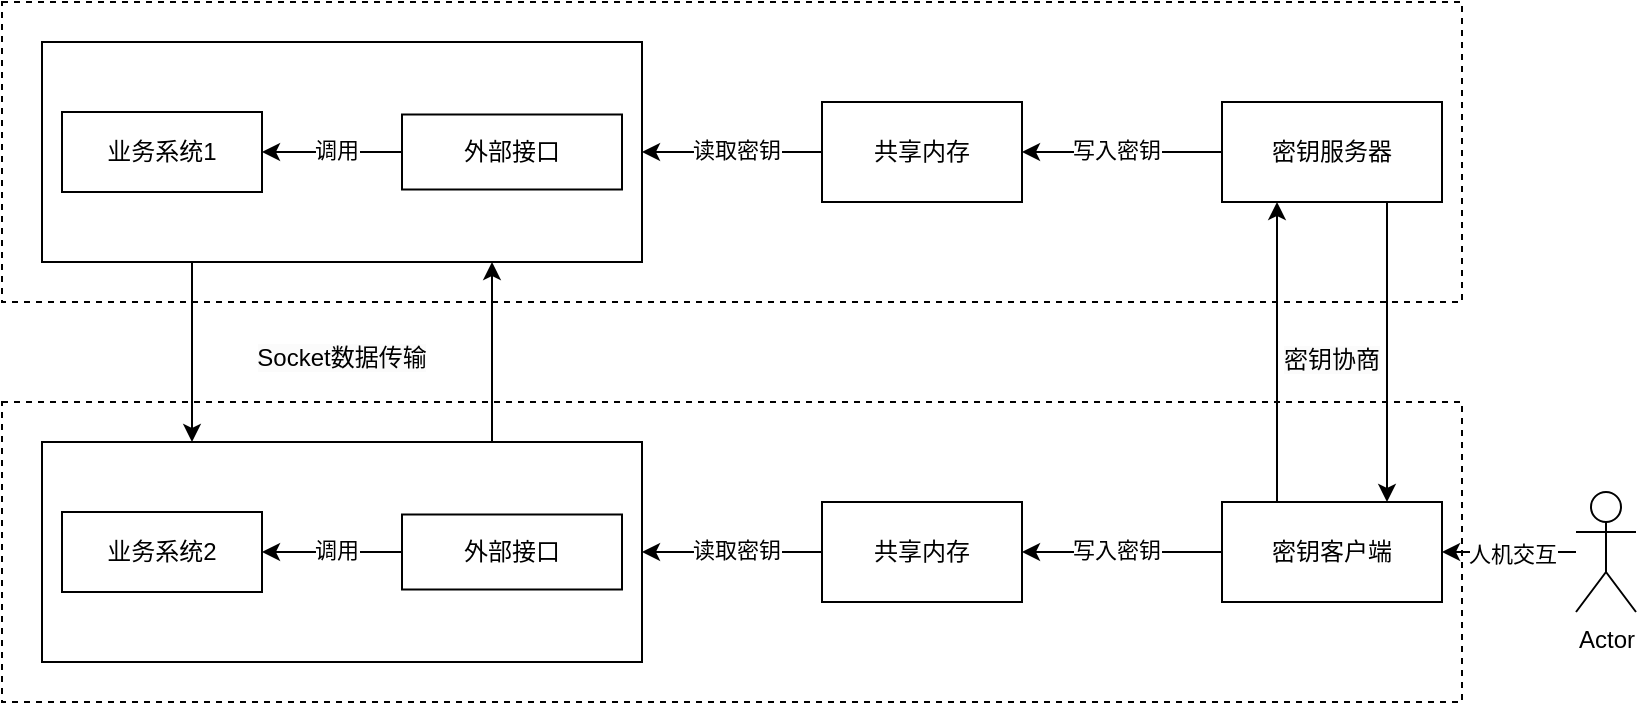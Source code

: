 <mxfile version="24.4.4" type="github">
  <diagram name="第 1 页" id="r63ObCo9PnT3-7kkZjKU">
    <mxGraphModel dx="1042" dy="617" grid="0" gridSize="10" guides="1" tooltips="1" connect="1" arrows="1" fold="1" page="1" pageScale="1" pageWidth="1169" pageHeight="827" math="0" shadow="0">
      <root>
        <mxCell id="0" />
        <mxCell id="1" parent="0" />
        <mxCell id="1qQCzIiOtF6mKds18MhX-6" value="" style="rounded=0;whiteSpace=wrap;html=1;fillColor=none;dashed=1;" vertex="1" parent="1">
          <mxGeometry x="40" y="420" width="730" height="150" as="geometry" />
        </mxCell>
        <mxCell id="1qQCzIiOtF6mKds18MhX-32" style="edgeStyle=orthogonalEdgeStyle;rounded=0;orthogonalLoop=1;jettySize=auto;html=1;exitX=0.25;exitY=1;exitDx=0;exitDy=0;entryX=0.25;entryY=0;entryDx=0;entryDy=0;" edge="1" parent="1" source="1qQCzIiOtF6mKds18MhX-1" target="1qQCzIiOtF6mKds18MhX-15">
          <mxGeometry relative="1" as="geometry" />
        </mxCell>
        <mxCell id="1qQCzIiOtF6mKds18MhX-1" value="" style="rounded=0;whiteSpace=wrap;html=1;" vertex="1" parent="1">
          <mxGeometry x="60" y="440" width="300" height="110" as="geometry" />
        </mxCell>
        <mxCell id="1qQCzIiOtF6mKds18MhX-2" value="业务系统1" style="rounded=0;whiteSpace=wrap;html=1;" vertex="1" parent="1">
          <mxGeometry x="70" y="475" width="100" height="40" as="geometry" />
        </mxCell>
        <mxCell id="1qQCzIiOtF6mKds18MhX-3" value="外部接口" style="rounded=0;whiteSpace=wrap;html=1;" vertex="1" parent="1">
          <mxGeometry x="240" y="476.25" width="110" height="37.5" as="geometry" />
        </mxCell>
        <mxCell id="1qQCzIiOtF6mKds18MhX-4" value="" style="endArrow=classic;html=1;rounded=0;entryX=1;entryY=0.5;entryDx=0;entryDy=0;exitX=0;exitY=0.5;exitDx=0;exitDy=0;" edge="1" parent="1" source="1qQCzIiOtF6mKds18MhX-3" target="1qQCzIiOtF6mKds18MhX-2">
          <mxGeometry width="50" height="50" relative="1" as="geometry">
            <mxPoint x="390" y="630" as="sourcePoint" />
            <mxPoint x="220" y="620" as="targetPoint" />
          </mxGeometry>
        </mxCell>
        <mxCell id="1qQCzIiOtF6mKds18MhX-5" value="调用" style="edgeLabel;html=1;align=center;verticalAlign=middle;resizable=0;points=[];" vertex="1" connectable="0" parent="1qQCzIiOtF6mKds18MhX-4">
          <mxGeometry x="-0.051" y="-1" relative="1" as="geometry">
            <mxPoint as="offset" />
          </mxGeometry>
        </mxCell>
        <mxCell id="1qQCzIiOtF6mKds18MhX-7" value="共享内存" style="rounded=0;whiteSpace=wrap;html=1;" vertex="1" parent="1">
          <mxGeometry x="450" y="470" width="100" height="50" as="geometry" />
        </mxCell>
        <mxCell id="1qQCzIiOtF6mKds18MhX-8" value="" style="endArrow=classic;html=1;rounded=0;entryX=1;entryY=0.5;entryDx=0;entryDy=0;exitX=0;exitY=0.5;exitDx=0;exitDy=0;" edge="1" parent="1" source="1qQCzIiOtF6mKds18MhX-7" target="1qQCzIiOtF6mKds18MhX-1">
          <mxGeometry width="50" height="50" relative="1" as="geometry">
            <mxPoint x="450" y="750" as="sourcePoint" />
            <mxPoint x="370" y="670" as="targetPoint" />
          </mxGeometry>
        </mxCell>
        <mxCell id="1qQCzIiOtF6mKds18MhX-9" value="读取密钥" style="edgeLabel;html=1;align=center;verticalAlign=middle;resizable=0;points=[];" vertex="1" connectable="0" parent="1qQCzIiOtF6mKds18MhX-8">
          <mxGeometry x="-0.04" y="-1" relative="1" as="geometry">
            <mxPoint as="offset" />
          </mxGeometry>
        </mxCell>
        <mxCell id="1qQCzIiOtF6mKds18MhX-27" style="edgeStyle=orthogonalEdgeStyle;rounded=0;orthogonalLoop=1;jettySize=auto;html=1;exitX=0.75;exitY=1;exitDx=0;exitDy=0;entryX=0.75;entryY=0;entryDx=0;entryDy=0;" edge="1" parent="1" source="1qQCzIiOtF6mKds18MhX-10" target="1qQCzIiOtF6mKds18MhX-23">
          <mxGeometry relative="1" as="geometry" />
        </mxCell>
        <mxCell id="1qQCzIiOtF6mKds18MhX-10" value="密钥服务器" style="rounded=0;whiteSpace=wrap;html=1;" vertex="1" parent="1">
          <mxGeometry x="650" y="470" width="110" height="50" as="geometry" />
        </mxCell>
        <mxCell id="1qQCzIiOtF6mKds18MhX-11" value="" style="endArrow=classic;html=1;rounded=0;entryX=1;entryY=0.5;entryDx=0;entryDy=0;exitX=0;exitY=0.5;exitDx=0;exitDy=0;" edge="1" parent="1" source="1qQCzIiOtF6mKds18MhX-10" target="1qQCzIiOtF6mKds18MhX-7">
          <mxGeometry width="50" height="50" relative="1" as="geometry">
            <mxPoint x="390" y="630" as="sourcePoint" />
            <mxPoint x="440" y="580" as="targetPoint" />
          </mxGeometry>
        </mxCell>
        <mxCell id="1qQCzIiOtF6mKds18MhX-12" value="写入密钥" style="edgeLabel;html=1;align=center;verticalAlign=middle;resizable=0;points=[];" vertex="1" connectable="0" parent="1qQCzIiOtF6mKds18MhX-11">
          <mxGeometry x="0.071" y="-1" relative="1" as="geometry">
            <mxPoint as="offset" />
          </mxGeometry>
        </mxCell>
        <mxCell id="1qQCzIiOtF6mKds18MhX-14" value="" style="rounded=0;whiteSpace=wrap;html=1;fillColor=none;dashed=1;" vertex="1" parent="1">
          <mxGeometry x="40" y="620" width="730" height="150" as="geometry" />
        </mxCell>
        <mxCell id="1qQCzIiOtF6mKds18MhX-33" style="edgeStyle=orthogonalEdgeStyle;rounded=0;orthogonalLoop=1;jettySize=auto;html=1;exitX=0.75;exitY=0;exitDx=0;exitDy=0;entryX=0.75;entryY=1;entryDx=0;entryDy=0;" edge="1" parent="1" source="1qQCzIiOtF6mKds18MhX-15" target="1qQCzIiOtF6mKds18MhX-1">
          <mxGeometry relative="1" as="geometry" />
        </mxCell>
        <mxCell id="1qQCzIiOtF6mKds18MhX-15" value="" style="rounded=0;whiteSpace=wrap;html=1;" vertex="1" parent="1">
          <mxGeometry x="60" y="640" width="300" height="110" as="geometry" />
        </mxCell>
        <mxCell id="1qQCzIiOtF6mKds18MhX-16" value="业务系统2" style="rounded=0;whiteSpace=wrap;html=1;" vertex="1" parent="1">
          <mxGeometry x="70" y="675" width="100" height="40" as="geometry" />
        </mxCell>
        <mxCell id="1qQCzIiOtF6mKds18MhX-17" value="外部接口" style="rounded=0;whiteSpace=wrap;html=1;" vertex="1" parent="1">
          <mxGeometry x="240" y="676.25" width="110" height="37.5" as="geometry" />
        </mxCell>
        <mxCell id="1qQCzIiOtF6mKds18MhX-18" value="" style="endArrow=classic;html=1;rounded=0;entryX=1;entryY=0.5;entryDx=0;entryDy=0;exitX=0;exitY=0.5;exitDx=0;exitDy=0;" edge="1" parent="1" source="1qQCzIiOtF6mKds18MhX-17" target="1qQCzIiOtF6mKds18MhX-16">
          <mxGeometry width="50" height="50" relative="1" as="geometry">
            <mxPoint x="390" y="830" as="sourcePoint" />
            <mxPoint x="220" y="820" as="targetPoint" />
          </mxGeometry>
        </mxCell>
        <mxCell id="1qQCzIiOtF6mKds18MhX-19" value="调用" style="edgeLabel;html=1;align=center;verticalAlign=middle;resizable=0;points=[];" vertex="1" connectable="0" parent="1qQCzIiOtF6mKds18MhX-18">
          <mxGeometry x="-0.051" y="-1" relative="1" as="geometry">
            <mxPoint as="offset" />
          </mxGeometry>
        </mxCell>
        <mxCell id="1qQCzIiOtF6mKds18MhX-20" value="共享内存" style="rounded=0;whiteSpace=wrap;html=1;" vertex="1" parent="1">
          <mxGeometry x="450" y="670" width="100" height="50" as="geometry" />
        </mxCell>
        <mxCell id="1qQCzIiOtF6mKds18MhX-21" value="" style="endArrow=classic;html=1;rounded=0;entryX=1;entryY=0.5;entryDx=0;entryDy=0;exitX=0;exitY=0.5;exitDx=0;exitDy=0;" edge="1" parent="1" source="1qQCzIiOtF6mKds18MhX-20" target="1qQCzIiOtF6mKds18MhX-15">
          <mxGeometry width="50" height="50" relative="1" as="geometry">
            <mxPoint x="450" y="950" as="sourcePoint" />
            <mxPoint x="370" y="870" as="targetPoint" />
          </mxGeometry>
        </mxCell>
        <mxCell id="1qQCzIiOtF6mKds18MhX-22" value="读取密钥" style="edgeLabel;html=1;align=center;verticalAlign=middle;resizable=0;points=[];" vertex="1" connectable="0" parent="1qQCzIiOtF6mKds18MhX-21">
          <mxGeometry x="-0.04" y="-1" relative="1" as="geometry">
            <mxPoint as="offset" />
          </mxGeometry>
        </mxCell>
        <mxCell id="1qQCzIiOtF6mKds18MhX-26" style="edgeStyle=orthogonalEdgeStyle;rounded=0;orthogonalLoop=1;jettySize=auto;html=1;exitX=0.25;exitY=0;exitDx=0;exitDy=0;entryX=0.25;entryY=1;entryDx=0;entryDy=0;" edge="1" parent="1" source="1qQCzIiOtF6mKds18MhX-23" target="1qQCzIiOtF6mKds18MhX-10">
          <mxGeometry relative="1" as="geometry" />
        </mxCell>
        <mxCell id="1qQCzIiOtF6mKds18MhX-23" value="密钥客户端" style="rounded=0;whiteSpace=wrap;html=1;" vertex="1" parent="1">
          <mxGeometry x="650" y="670" width="110" height="50" as="geometry" />
        </mxCell>
        <mxCell id="1qQCzIiOtF6mKds18MhX-24" value="" style="endArrow=classic;html=1;rounded=0;entryX=1;entryY=0.5;entryDx=0;entryDy=0;exitX=0;exitY=0.5;exitDx=0;exitDy=0;" edge="1" parent="1" source="1qQCzIiOtF6mKds18MhX-23" target="1qQCzIiOtF6mKds18MhX-20">
          <mxGeometry width="50" height="50" relative="1" as="geometry">
            <mxPoint x="390" y="830" as="sourcePoint" />
            <mxPoint x="440" y="780" as="targetPoint" />
          </mxGeometry>
        </mxCell>
        <mxCell id="1qQCzIiOtF6mKds18MhX-25" value="写入密钥" style="edgeLabel;html=1;align=center;verticalAlign=middle;resizable=0;points=[];" vertex="1" connectable="0" parent="1qQCzIiOtF6mKds18MhX-24">
          <mxGeometry x="0.071" y="-1" relative="1" as="geometry">
            <mxPoint as="offset" />
          </mxGeometry>
        </mxCell>
        <mxCell id="1qQCzIiOtF6mKds18MhX-28" value="&lt;span style=&quot;color: rgb(0, 0, 0); font-family: Helvetica; font-size: 12px; font-style: normal; font-variant-ligatures: normal; font-variant-caps: normal; font-weight: 400; letter-spacing: normal; orphans: 2; text-indent: 0px; text-transform: none; widows: 2; word-spacing: 0px; -webkit-text-stroke-width: 0px; white-space: normal; background-color: rgb(251, 251, 251); text-decoration-thickness: initial; text-decoration-style: initial; text-decoration-color: initial; float: none; display: inline !important;&quot;&gt;密钥协商&lt;/span&gt;" style="text;whiteSpace=wrap;html=1;align=center;" vertex="1" parent="1">
          <mxGeometry x="675" y="585" width="60" height="25" as="geometry" />
        </mxCell>
        <mxCell id="1qQCzIiOtF6mKds18MhX-30" style="edgeStyle=orthogonalEdgeStyle;rounded=0;orthogonalLoop=1;jettySize=auto;html=1;" edge="1" parent="1" source="1qQCzIiOtF6mKds18MhX-29" target="1qQCzIiOtF6mKds18MhX-23">
          <mxGeometry relative="1" as="geometry" />
        </mxCell>
        <mxCell id="1qQCzIiOtF6mKds18MhX-31" value="人机交互" style="edgeLabel;html=1;align=center;verticalAlign=middle;resizable=0;points=[];" vertex="1" connectable="0" parent="1qQCzIiOtF6mKds18MhX-30">
          <mxGeometry x="-0.033" y="1" relative="1" as="geometry">
            <mxPoint as="offset" />
          </mxGeometry>
        </mxCell>
        <mxCell id="1qQCzIiOtF6mKds18MhX-29" value="Actor" style="shape=umlActor;verticalLabelPosition=bottom;verticalAlign=top;html=1;outlineConnect=0;" vertex="1" parent="1">
          <mxGeometry x="827" y="665" width="30" height="60" as="geometry" />
        </mxCell>
        <mxCell id="1qQCzIiOtF6mKds18MhX-34" value="&lt;span style=&quot;color: rgb(0, 0, 0); font-family: Helvetica; font-size: 12px; font-style: normal; font-variant-ligatures: normal; font-variant-caps: normal; font-weight: 400; letter-spacing: normal; orphans: 2; text-indent: 0px; text-transform: none; widows: 2; word-spacing: 0px; -webkit-text-stroke-width: 0px; white-space: normal; background-color: rgb(251, 251, 251); text-decoration-thickness: initial; text-decoration-style: initial; text-decoration-color: initial; float: none; display: inline !important;&quot;&gt;Socket数据传输&lt;/span&gt;" style="text;whiteSpace=wrap;html=1;align=center;verticalAlign=middle;" vertex="1" parent="1">
          <mxGeometry x="165" y="577.5" width="90" height="40" as="geometry" />
        </mxCell>
      </root>
    </mxGraphModel>
  </diagram>
</mxfile>
